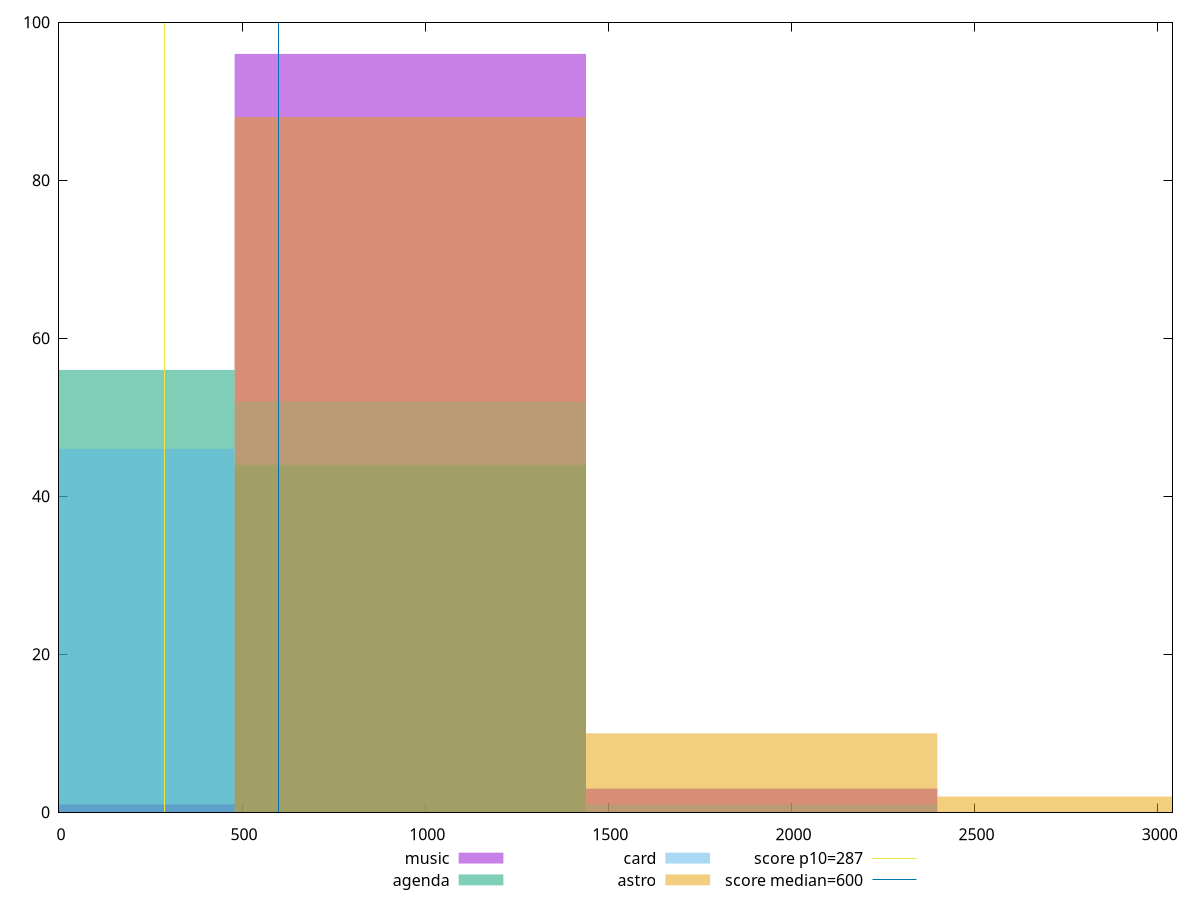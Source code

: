 reset

$music <<EOF
959.3243242426278 96
1918.6486484852555 3
0 1
EOF

$agenda <<EOF
959.3243242426278 44
0 56
EOF

$card <<EOF
959.3243242426278 52
0 46
1918.6486484852555 1
EOF

$astro <<EOF
959.3243242426278 88
1918.6486484852555 10
2877.972972727883 2
EOF

set key outside below
set boxwidth 959.3243242426278
set xrange [0:3040.482999999999]
set yrange [0:100]
set trange [0:100]
set style fill transparent solid 0.5 noborder

set parametric
set terminal svg size 640, 520 enhanced background rgb 'white'
set output "reports/report_00027_2021-02-24T12-40-31.850Z/total-blocking-time/comparison/histogram/all_raw.svg"

plot $music title "music" with boxes, \
     $agenda title "agenda" with boxes, \
     $card title "card" with boxes, \
     $astro title "astro" with boxes, \
     287,t title "score p10=287", \
     600,t title "score median=600"

reset
